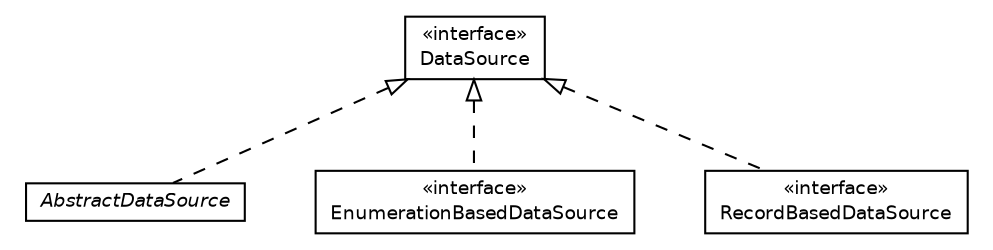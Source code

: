 #!/usr/local/bin/dot
#
# Class diagram 
# Generated by UMLGraph version R5_6 (http://www.umlgraph.org/)
#

digraph G {
	edge [fontname="Helvetica",fontsize=10,labelfontname="Helvetica",labelfontsize=10];
	node [fontname="Helvetica",fontsize=10,shape=plaintext];
	nodesep=0.25;
	ranksep=0.5;
	// net.ljcomputing.randy.data.AbstractDataSource
	c0 [label=<<table title="net.ljcomputing.randy.data.AbstractDataSource" border="0" cellborder="1" cellspacing="0" cellpadding="2" port="p" href="./AbstractDataSource.html">
		<tr><td><table border="0" cellspacing="0" cellpadding="1">
<tr><td align="center" balign="center"><font face="Helvetica-Oblique"> AbstractDataSource </font></td></tr>
		</table></td></tr>
		</table>>, URL="./AbstractDataSource.html", fontname="Helvetica", fontcolor="black", fontsize=9.0];
	// net.ljcomputing.randy.data.EnumerationBasedDataSource
	c1 [label=<<table title="net.ljcomputing.randy.data.EnumerationBasedDataSource" border="0" cellborder="1" cellspacing="0" cellpadding="2" port="p" href="./EnumerationBasedDataSource.html">
		<tr><td><table border="0" cellspacing="0" cellpadding="1">
<tr><td align="center" balign="center"> &#171;interface&#187; </td></tr>
<tr><td align="center" balign="center"> EnumerationBasedDataSource </td></tr>
		</table></td></tr>
		</table>>, URL="./EnumerationBasedDataSource.html", fontname="Helvetica", fontcolor="black", fontsize=9.0];
	// net.ljcomputing.randy.data.RecordBasedDataSource
	c2 [label=<<table title="net.ljcomputing.randy.data.RecordBasedDataSource" border="0" cellborder="1" cellspacing="0" cellpadding="2" port="p" href="./RecordBasedDataSource.html">
		<tr><td><table border="0" cellspacing="0" cellpadding="1">
<tr><td align="center" balign="center"> &#171;interface&#187; </td></tr>
<tr><td align="center" balign="center"> RecordBasedDataSource </td></tr>
		</table></td></tr>
		</table>>, URL="./RecordBasedDataSource.html", fontname="Helvetica", fontcolor="black", fontsize=9.0];
	// net.ljcomputing.randy.data.DataSource
	c3 [label=<<table title="net.ljcomputing.randy.data.DataSource" border="0" cellborder="1" cellspacing="0" cellpadding="2" port="p" href="./DataSource.html">
		<tr><td><table border="0" cellspacing="0" cellpadding="1">
<tr><td align="center" balign="center"> &#171;interface&#187; </td></tr>
<tr><td align="center" balign="center"> DataSource </td></tr>
		</table></td></tr>
		</table>>, URL="./DataSource.html", fontname="Helvetica", fontcolor="black", fontsize=9.0];
	//net.ljcomputing.randy.data.AbstractDataSource implements net.ljcomputing.randy.data.DataSource
	c3:p -> c0:p [dir=back,arrowtail=empty,style=dashed];
	//net.ljcomputing.randy.data.EnumerationBasedDataSource implements net.ljcomputing.randy.data.DataSource
	c3:p -> c1:p [dir=back,arrowtail=empty,style=dashed];
	//net.ljcomputing.randy.data.RecordBasedDataSource implements net.ljcomputing.randy.data.DataSource
	c3:p -> c2:p [dir=back,arrowtail=empty,style=dashed];
}

